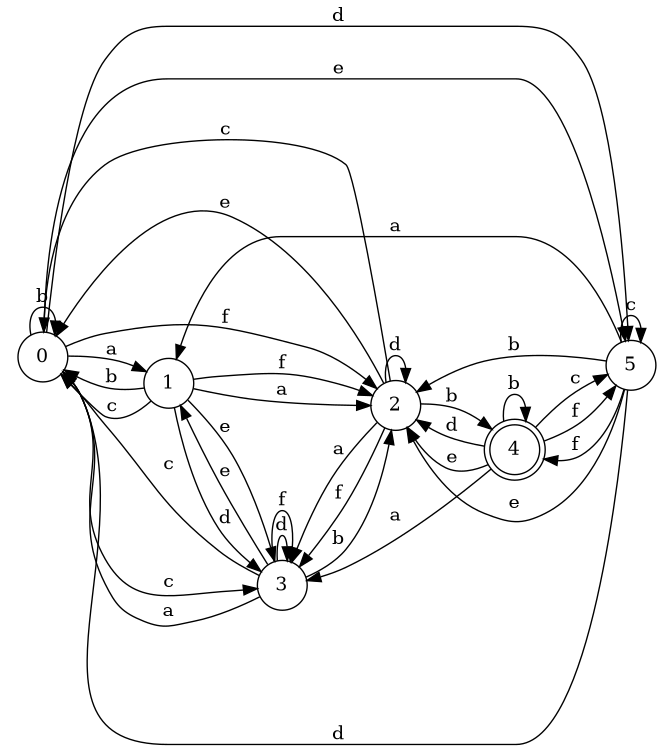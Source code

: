digraph n5_3 {
__start0 [label="" shape="none"];

rankdir=LR;
size="8,5";

s0 [style="filled", color="black", fillcolor="white" shape="circle", label="0"];
s1 [style="filled", color="black", fillcolor="white" shape="circle", label="1"];
s2 [style="filled", color="black", fillcolor="white" shape="circle", label="2"];
s3 [style="filled", color="black", fillcolor="white" shape="circle", label="3"];
s4 [style="rounded,filled", color="black", fillcolor="white" shape="doublecircle", label="4"];
s5 [style="filled", color="black", fillcolor="white" shape="circle", label="5"];
s0 -> s1 [label="a"];
s0 -> s0 [label="b"];
s0 -> s3 [label="c"];
s0 -> s5 [label="d"];
s0 -> s5 [label="e"];
s0 -> s2 [label="f"];
s1 -> s2 [label="a"];
s1 -> s0 [label="b"];
s1 -> s0 [label="c"];
s1 -> s3 [label="d"];
s1 -> s3 [label="e"];
s1 -> s2 [label="f"];
s2 -> s3 [label="a"];
s2 -> s4 [label="b"];
s2 -> s0 [label="c"];
s2 -> s2 [label="d"];
s2 -> s0 [label="e"];
s2 -> s3 [label="f"];
s3 -> s0 [label="a"];
s3 -> s2 [label="b"];
s3 -> s0 [label="c"];
s3 -> s3 [label="d"];
s3 -> s1 [label="e"];
s3 -> s3 [label="f"];
s4 -> s3 [label="a"];
s4 -> s4 [label="b"];
s4 -> s5 [label="c"];
s4 -> s2 [label="d"];
s4 -> s2 [label="e"];
s4 -> s5 [label="f"];
s5 -> s1 [label="a"];
s5 -> s2 [label="b"];
s5 -> s5 [label="c"];
s5 -> s0 [label="d"];
s5 -> s2 [label="e"];
s5 -> s4 [label="f"];

}